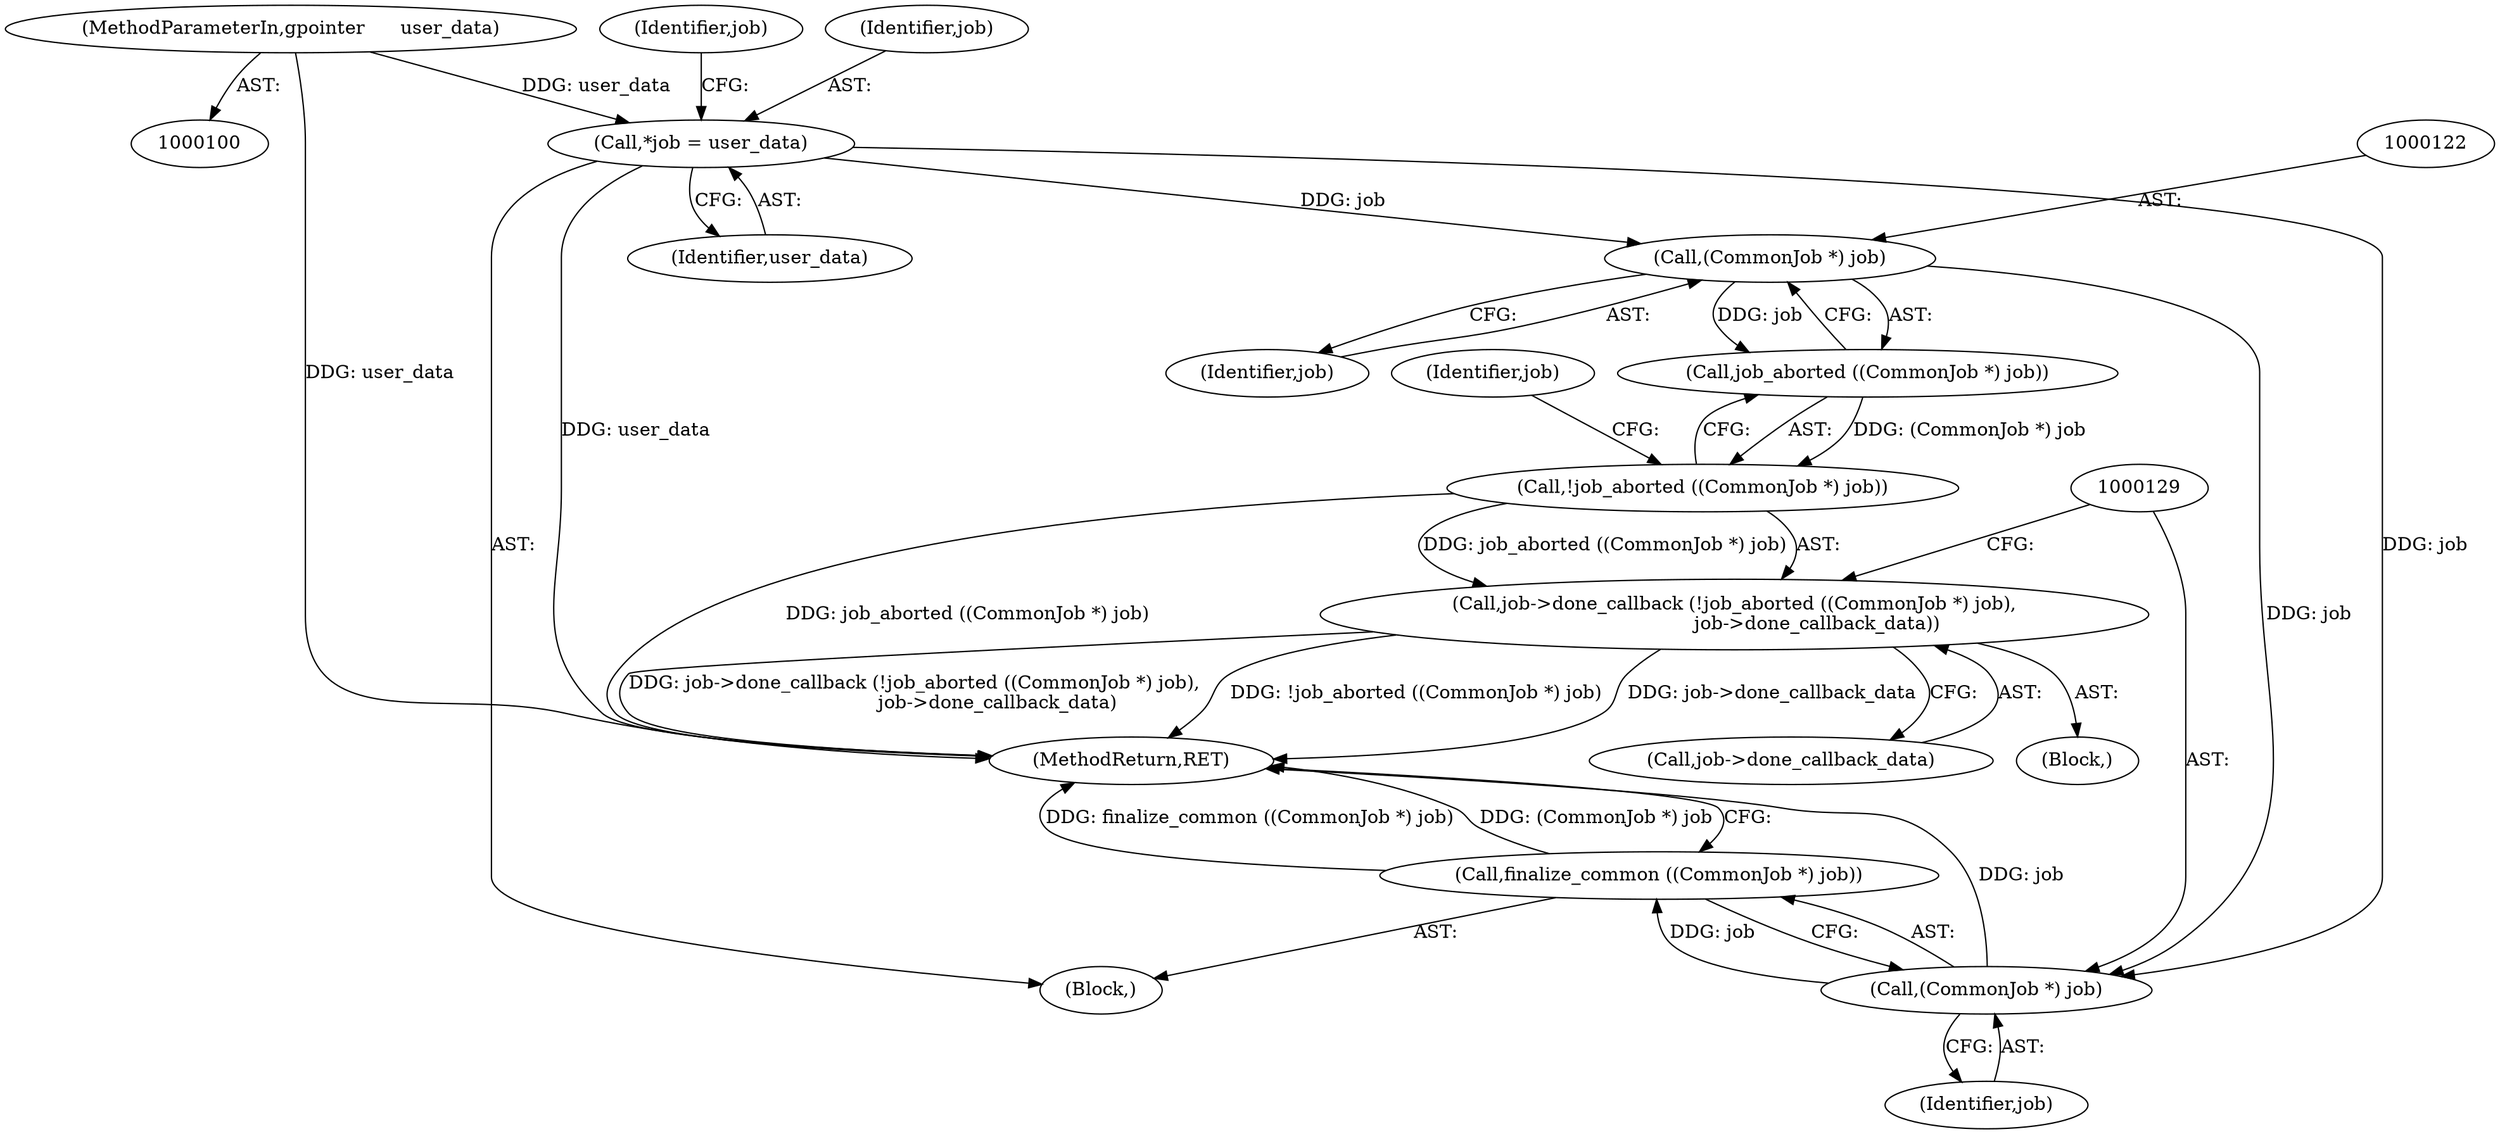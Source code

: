 digraph "1_nautilus_1630f53481f445ada0a455e9979236d31a8d3bb0_2@pointer" {
"1000121" [label="(Call,(CommonJob *) job)"];
"1000106" [label="(Call,*job = user_data)"];
"1000103" [label="(MethodParameterIn,gpointer      user_data)"];
"1000120" [label="(Call,job_aborted ((CommonJob *) job))"];
"1000119" [label="(Call,!job_aborted ((CommonJob *) job))"];
"1000118" [label="(Call,job->done_callback (!job_aborted ((CommonJob *) job),\n                            job->done_callback_data))"];
"1000128" [label="(Call,(CommonJob *) job)"];
"1000127" [label="(Call,finalize_common ((CommonJob *) job))"];
"1000128" [label="(Call,(CommonJob *) job)"];
"1000107" [label="(Identifier,job)"];
"1000106" [label="(Call,*job = user_data)"];
"1000119" [label="(Call,!job_aborted ((CommonJob *) job))"];
"1000124" [label="(Call,job->done_callback_data)"];
"1000130" [label="(Identifier,job)"];
"1000131" [label="(MethodReturn,RET)"];
"1000123" [label="(Identifier,job)"];
"1000118" [label="(Call,job->done_callback (!job_aborted ((CommonJob *) job),\n                            job->done_callback_data))"];
"1000127" [label="(Call,finalize_common ((CommonJob *) job))"];
"1000120" [label="(Call,job_aborted ((CommonJob *) job))"];
"1000111" [label="(Identifier,job)"];
"1000117" [label="(Block,)"];
"1000121" [label="(Call,(CommonJob *) job)"];
"1000104" [label="(Block,)"];
"1000103" [label="(MethodParameterIn,gpointer      user_data)"];
"1000108" [label="(Identifier,user_data)"];
"1000125" [label="(Identifier,job)"];
"1000121" -> "1000120"  [label="AST: "];
"1000121" -> "1000123"  [label="CFG: "];
"1000122" -> "1000121"  [label="AST: "];
"1000123" -> "1000121"  [label="AST: "];
"1000120" -> "1000121"  [label="CFG: "];
"1000121" -> "1000120"  [label="DDG: job"];
"1000106" -> "1000121"  [label="DDG: job"];
"1000121" -> "1000128"  [label="DDG: job"];
"1000106" -> "1000104"  [label="AST: "];
"1000106" -> "1000108"  [label="CFG: "];
"1000107" -> "1000106"  [label="AST: "];
"1000108" -> "1000106"  [label="AST: "];
"1000111" -> "1000106"  [label="CFG: "];
"1000106" -> "1000131"  [label="DDG: user_data"];
"1000103" -> "1000106"  [label="DDG: user_data"];
"1000106" -> "1000128"  [label="DDG: job"];
"1000103" -> "1000100"  [label="AST: "];
"1000103" -> "1000131"  [label="DDG: user_data"];
"1000120" -> "1000119"  [label="AST: "];
"1000119" -> "1000120"  [label="CFG: "];
"1000120" -> "1000119"  [label="DDG: (CommonJob *) job"];
"1000119" -> "1000118"  [label="AST: "];
"1000125" -> "1000119"  [label="CFG: "];
"1000119" -> "1000131"  [label="DDG: job_aborted ((CommonJob *) job)"];
"1000119" -> "1000118"  [label="DDG: job_aborted ((CommonJob *) job)"];
"1000118" -> "1000117"  [label="AST: "];
"1000118" -> "1000124"  [label="CFG: "];
"1000124" -> "1000118"  [label="AST: "];
"1000129" -> "1000118"  [label="CFG: "];
"1000118" -> "1000131"  [label="DDG: job->done_callback (!job_aborted ((CommonJob *) job),\n                            job->done_callback_data)"];
"1000118" -> "1000131"  [label="DDG: !job_aborted ((CommonJob *) job)"];
"1000118" -> "1000131"  [label="DDG: job->done_callback_data"];
"1000128" -> "1000127"  [label="AST: "];
"1000128" -> "1000130"  [label="CFG: "];
"1000129" -> "1000128"  [label="AST: "];
"1000130" -> "1000128"  [label="AST: "];
"1000127" -> "1000128"  [label="CFG: "];
"1000128" -> "1000131"  [label="DDG: job"];
"1000128" -> "1000127"  [label="DDG: job"];
"1000127" -> "1000104"  [label="AST: "];
"1000131" -> "1000127"  [label="CFG: "];
"1000127" -> "1000131"  [label="DDG: finalize_common ((CommonJob *) job)"];
"1000127" -> "1000131"  [label="DDG: (CommonJob *) job"];
}
